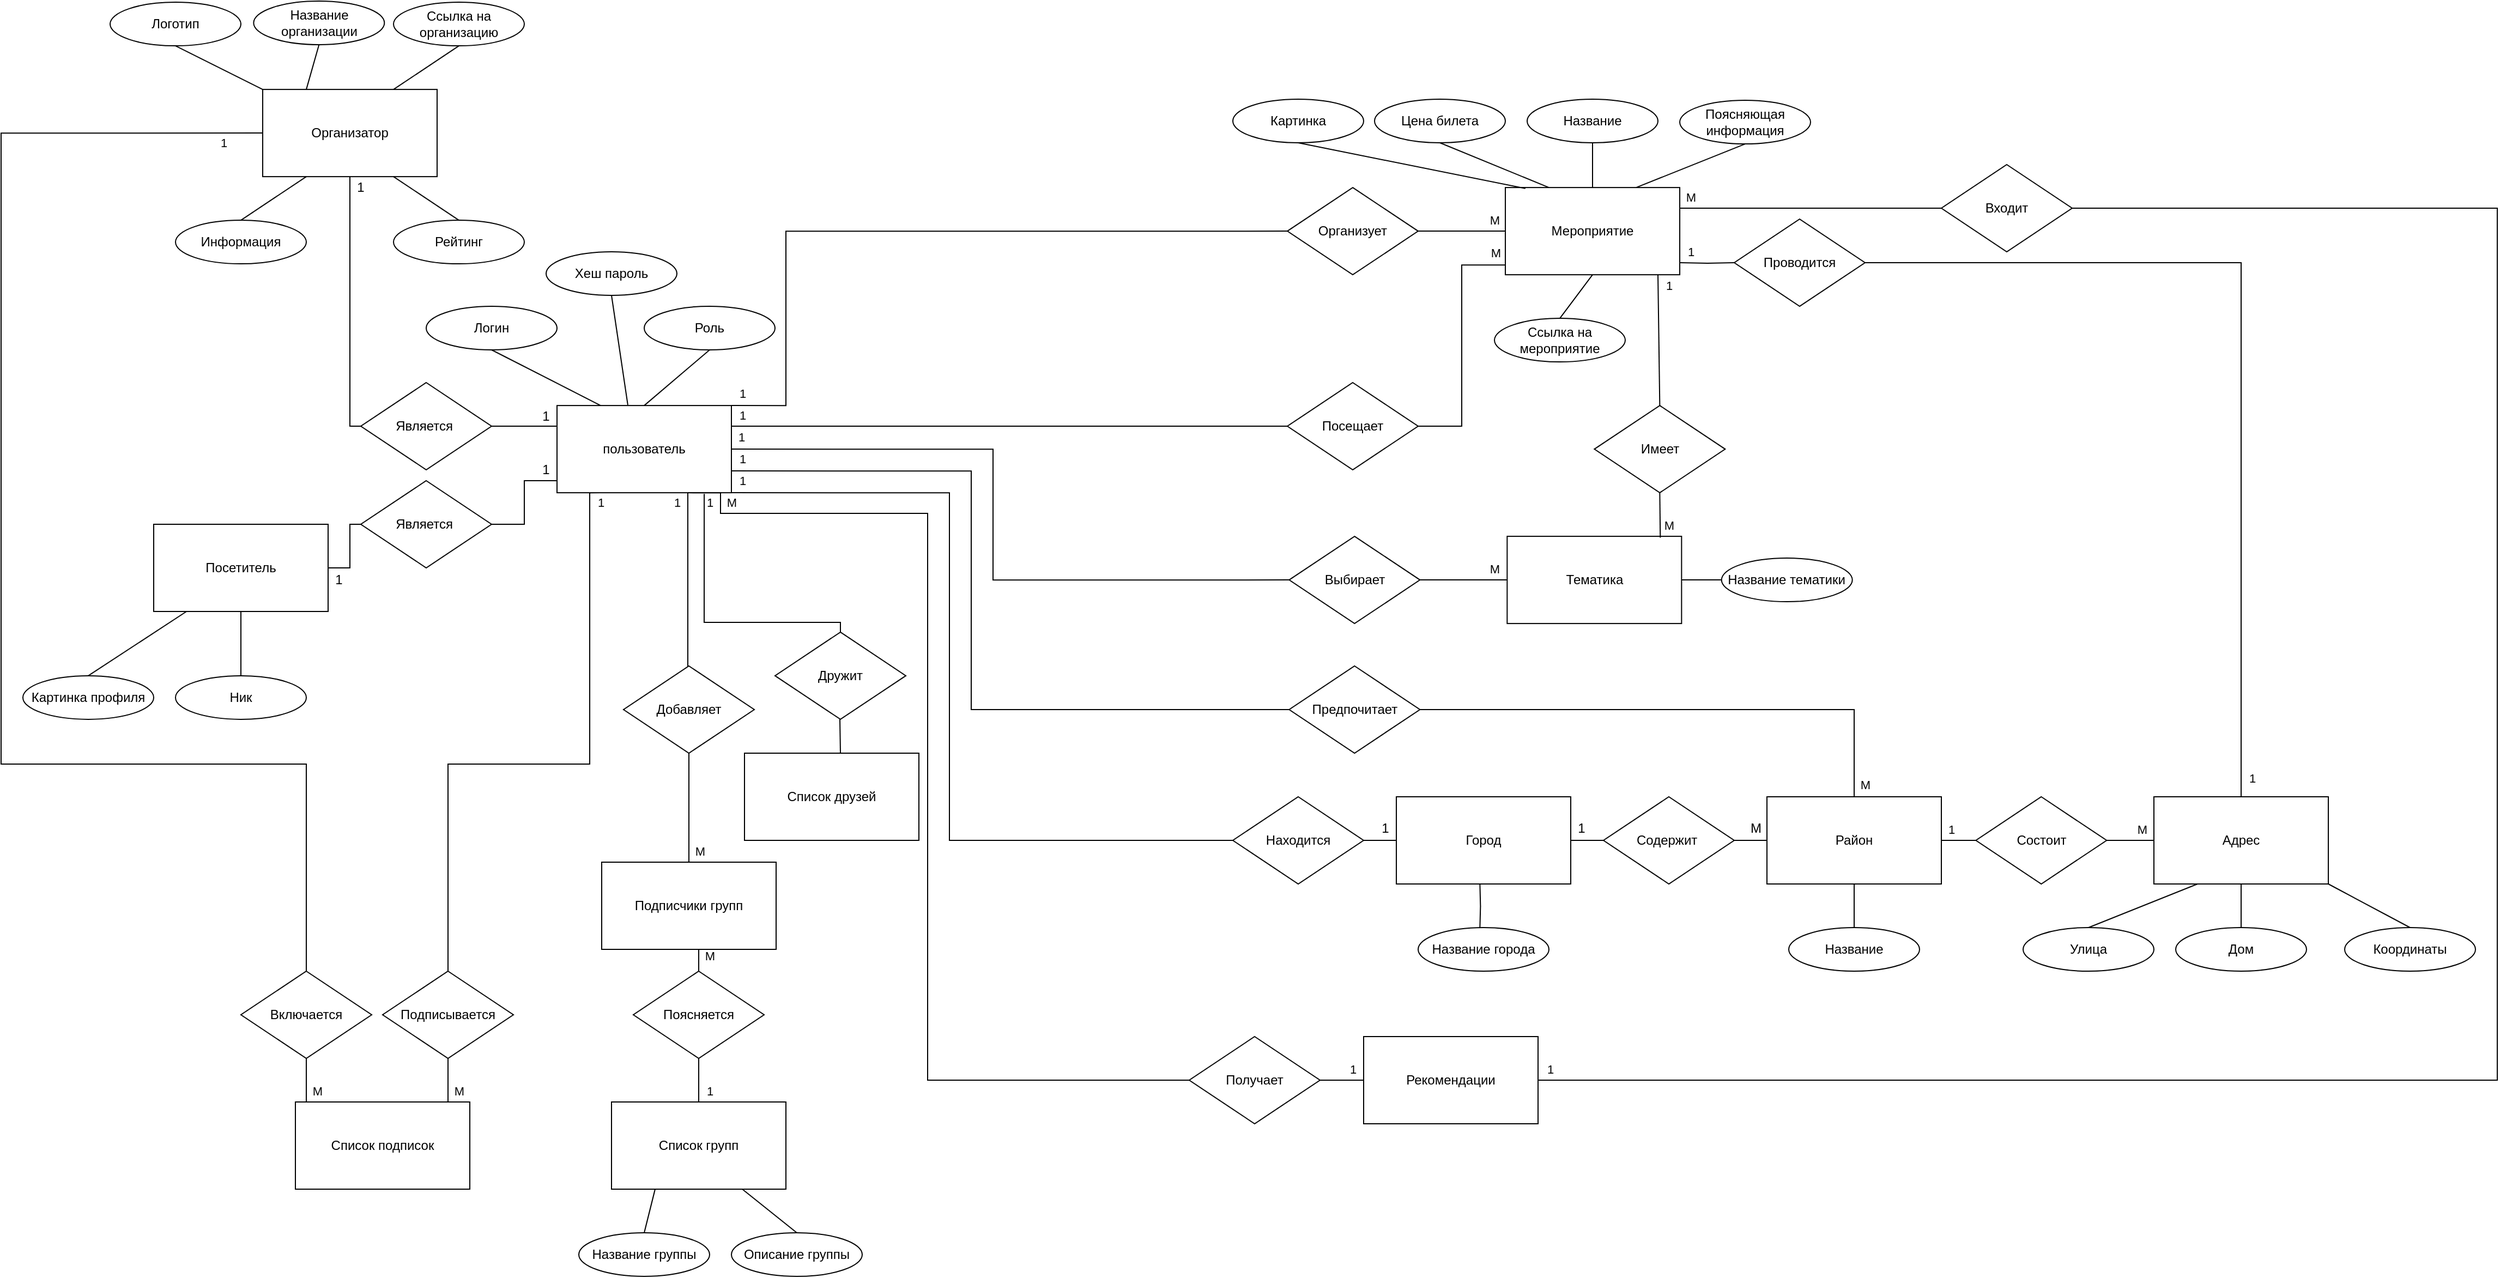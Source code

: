 <mxfile version="12.6.5" type="device"><diagram id="1DTD274Tgz8kvQ6o3qau" name="Page-1"><mxGraphModel dx="2500" dy="967" grid="1" gridSize="10" guides="1" tooltips="1" connect="1" arrows="1" fold="1" page="1" pageScale="1" pageWidth="827" pageHeight="1169" math="0" shadow="0"><root><mxCell id="0"/><mxCell id="1" parent="0"/><mxCell id="-Vu4x63cjnjfkevgWhPI-1" value="Организатор" style="rounded=0;whiteSpace=wrap;html=1;" parent="1" vertex="1"><mxGeometry x="-290" y="171.06" width="160" height="80" as="geometry"/></mxCell><mxCell id="-Vu4x63cjnjfkevgWhPI-23" value="1" style="edgeStyle=none;rounded=0;orthogonalLoop=1;jettySize=auto;html=1;exitX=0.875;exitY=1;exitDx=0;exitDy=0;entryX=0.5;entryY=0;entryDx=0;entryDy=0;endArrow=none;endFill=0;exitPerimeter=0;" parent="1" source="-Vu4x63cjnjfkevgWhPI-2" target="-Vu4x63cjnjfkevgWhPI-22" edge="1"><mxGeometry x="-0.831" y="10" relative="1" as="geometry"><mxPoint as="offset"/></mxGeometry></mxCell><mxCell id="-Vu4x63cjnjfkevgWhPI-45" value="1" style="edgeStyle=orthogonalEdgeStyle;rounded=0;orthogonalLoop=1;jettySize=auto;html=1;entryX=0;entryY=0.5;entryDx=0;entryDy=0;endArrow=none;endFill=0;" parent="1" target="-Vu4x63cjnjfkevgWhPI-44" edge="1"><mxGeometry x="-0.6" y="10" relative="1" as="geometry"><mxPoint as="offset"/><mxPoint x="1010" y="330" as="sourcePoint"/></mxGeometry></mxCell><mxCell id="MGT0V-9MFwAnS4CI4owS-13" style="edgeStyle=none;rounded=0;orthogonalLoop=1;jettySize=auto;html=1;exitX=0.5;exitY=1;exitDx=0;exitDy=0;entryX=0.5;entryY=0;entryDx=0;entryDy=0;startArrow=none;startFill=0;endArrow=none;endFill=0;" parent="1" source="-Vu4x63cjnjfkevgWhPI-2" target="MGT0V-9MFwAnS4CI4owS-12" edge="1"><mxGeometry relative="1" as="geometry"/></mxCell><mxCell id="MGT0V-9MFwAnS4CI4owS-22" value="М" style="edgeStyle=orthogonalEdgeStyle;rounded=0;orthogonalLoop=1;jettySize=auto;html=1;exitX=1;exitY=0.237;exitDx=0;exitDy=0;entryX=0;entryY=0.5;entryDx=0;entryDy=0;startArrow=none;startFill=0;endArrow=none;endFill=0;exitPerimeter=0;" parent="1" source="-Vu4x63cjnjfkevgWhPI-2" target="MGT0V-9MFwAnS4CI4owS-20" edge="1"><mxGeometry x="-0.917" y="10" relative="1" as="geometry"><mxPoint as="offset"/></mxGeometry></mxCell><mxCell id="-Vu4x63cjnjfkevgWhPI-2" value="Мероприятие" style="rounded=0;whiteSpace=wrap;html=1;" parent="1" vertex="1"><mxGeometry x="850" y="261.06" width="160" height="80" as="geometry"/></mxCell><mxCell id="-Vu4x63cjnjfkevgWhPI-6" value="М" style="edgeStyle=orthogonalEdgeStyle;rounded=0;orthogonalLoop=1;jettySize=auto;html=1;exitX=1;exitY=0.5;exitDx=0;exitDy=0;entryX=0;entryY=0.5;entryDx=0;entryDy=0;endArrow=none;endFill=0;" parent="1" source="-Vu4x63cjnjfkevgWhPI-4" target="-Vu4x63cjnjfkevgWhPI-2" edge="1"><mxGeometry x="0.75" y="10" relative="1" as="geometry"><mxPoint as="offset"/></mxGeometry></mxCell><mxCell id="-Vu4x63cjnjfkevgWhPI-4" value="Организует" style="rhombus;whiteSpace=wrap;html=1;" parent="1" vertex="1"><mxGeometry x="650" y="261.06" width="120" height="80" as="geometry"/></mxCell><mxCell id="-Vu4x63cjnjfkevgWhPI-7" value="Тематика" style="rounded=0;whiteSpace=wrap;html=1;" parent="1" vertex="1"><mxGeometry x="851.67" y="581.06" width="160" height="80" as="geometry"/></mxCell><mxCell id="-Vu4x63cjnjfkevgWhPI-11" style="edgeStyle=none;rounded=0;orthogonalLoop=1;jettySize=auto;html=1;exitX=0.5;exitY=1;exitDx=0;exitDy=0;entryX=0.25;entryY=0;entryDx=0;entryDy=0;endArrow=none;endFill=0;" parent="1" source="-Vu4x63cjnjfkevgWhPI-8" target="-Vu4x63cjnjfkevgWhPI-1" edge="1"><mxGeometry relative="1" as="geometry"/></mxCell><mxCell id="-Vu4x63cjnjfkevgWhPI-8" value="Название организации" style="ellipse;whiteSpace=wrap;html=1;" parent="1" vertex="1"><mxGeometry x="-298.33" y="90" width="120" height="40" as="geometry"/></mxCell><mxCell id="-Vu4x63cjnjfkevgWhPI-10" style="rounded=0;orthogonalLoop=1;jettySize=auto;html=1;exitX=0.5;exitY=1;exitDx=0;exitDy=0;entryX=0.75;entryY=0;entryDx=0;entryDy=0;endArrow=none;endFill=0;" parent="1" source="-Vu4x63cjnjfkevgWhPI-9" target="-Vu4x63cjnjfkevgWhPI-1" edge="1"><mxGeometry relative="1" as="geometry"/></mxCell><mxCell id="-Vu4x63cjnjfkevgWhPI-9" value="Ссылка на организацию" style="ellipse;whiteSpace=wrap;html=1;" parent="1" vertex="1"><mxGeometry x="-170" y="91.06" width="120" height="40" as="geometry"/></mxCell><mxCell id="-Vu4x63cjnjfkevgWhPI-14" style="edgeStyle=none;rounded=0;orthogonalLoop=1;jettySize=auto;html=1;exitX=0.5;exitY=0;exitDx=0;exitDy=0;entryX=0.25;entryY=1;entryDx=0;entryDy=0;endArrow=none;endFill=0;" parent="1" source="-Vu4x63cjnjfkevgWhPI-12" target="-Vu4x63cjnjfkevgWhPI-1" edge="1"><mxGeometry relative="1" as="geometry"/></mxCell><mxCell id="-Vu4x63cjnjfkevgWhPI-12" value="Информация" style="ellipse;whiteSpace=wrap;html=1;" parent="1" vertex="1"><mxGeometry x="-370" y="291.06" width="120" height="40" as="geometry"/></mxCell><mxCell id="-Vu4x63cjnjfkevgWhPI-15" style="edgeStyle=none;rounded=0;orthogonalLoop=1;jettySize=auto;html=1;exitX=0.5;exitY=0;exitDx=0;exitDy=0;entryX=0.75;entryY=1;entryDx=0;entryDy=0;endArrow=none;endFill=0;" parent="1" source="-Vu4x63cjnjfkevgWhPI-13" target="-Vu4x63cjnjfkevgWhPI-1" edge="1"><mxGeometry relative="1" as="geometry"/></mxCell><mxCell id="-Vu4x63cjnjfkevgWhPI-13" value="Рейтинг" style="ellipse;whiteSpace=wrap;html=1;" parent="1" vertex="1"><mxGeometry x="-170" y="291.06" width="120" height="40" as="geometry"/></mxCell><mxCell id="-Vu4x63cjnjfkevgWhPI-20" style="edgeStyle=none;rounded=0;orthogonalLoop=1;jettySize=auto;html=1;exitX=0.5;exitY=1;exitDx=0;exitDy=0;entryX=0.25;entryY=0;entryDx=0;entryDy=0;endArrow=none;endFill=0;" parent="1" source="-Vu4x63cjnjfkevgWhPI-16" target="-Vu4x63cjnjfkevgWhPI-2" edge="1"><mxGeometry relative="1" as="geometry"/></mxCell><mxCell id="-Vu4x63cjnjfkevgWhPI-16" value="Цена билета" style="ellipse;whiteSpace=wrap;html=1;" parent="1" vertex="1"><mxGeometry x="730" y="180" width="120" height="40" as="geometry"/></mxCell><mxCell id="-Vu4x63cjnjfkevgWhPI-19" style="edgeStyle=none;rounded=0;orthogonalLoop=1;jettySize=auto;html=1;exitX=0.5;exitY=1;exitDx=0;exitDy=0;entryX=0.5;entryY=0;entryDx=0;entryDy=0;endArrow=none;endFill=0;" parent="1" source="-Vu4x63cjnjfkevgWhPI-17" target="-Vu4x63cjnjfkevgWhPI-2" edge="1"><mxGeometry relative="1" as="geometry"/></mxCell><mxCell id="-Vu4x63cjnjfkevgWhPI-17" value="Название" style="ellipse;whiteSpace=wrap;html=1;" parent="1" vertex="1"><mxGeometry x="870" y="180" width="120" height="40" as="geometry"/></mxCell><mxCell id="-Vu4x63cjnjfkevgWhPI-21" style="edgeStyle=none;rounded=0;orthogonalLoop=1;jettySize=auto;html=1;exitX=0.5;exitY=1;exitDx=0;exitDy=0;entryX=0.75;entryY=0;entryDx=0;entryDy=0;endArrow=none;endFill=0;" parent="1" source="-Vu4x63cjnjfkevgWhPI-18" target="-Vu4x63cjnjfkevgWhPI-2" edge="1"><mxGeometry relative="1" as="geometry"/></mxCell><mxCell id="-Vu4x63cjnjfkevgWhPI-18" value="Поясняющая информация" style="ellipse;whiteSpace=wrap;html=1;" parent="1" vertex="1"><mxGeometry x="1010" y="181.06" width="120" height="40" as="geometry"/></mxCell><mxCell id="-Vu4x63cjnjfkevgWhPI-24" value="М" style="edgeStyle=none;rounded=0;orthogonalLoop=1;jettySize=auto;html=1;exitX=0.5;exitY=1;exitDx=0;exitDy=0;entryX=0.878;entryY=0.015;entryDx=0;entryDy=0;endArrow=none;endFill=0;entryPerimeter=0;" parent="1" source="-Vu4x63cjnjfkevgWhPI-22" target="-Vu4x63cjnjfkevgWhPI-7" edge="1"><mxGeometry x="0.461" y="8" relative="1" as="geometry"><mxPoint as="offset"/></mxGeometry></mxCell><mxCell id="-Vu4x63cjnjfkevgWhPI-22" value="Имеет" style="rhombus;whiteSpace=wrap;html=1;" parent="1" vertex="1"><mxGeometry x="931.67" y="461.06" width="120" height="80" as="geometry"/></mxCell><mxCell id="-Vu4x63cjnjfkevgWhPI-26" style="edgeStyle=none;rounded=0;orthogonalLoop=1;jettySize=auto;html=1;exitX=0;exitY=0.5;exitDx=0;exitDy=0;entryX=1;entryY=0.5;entryDx=0;entryDy=0;endArrow=none;endFill=0;" parent="1" target="-Vu4x63cjnjfkevgWhPI-7" edge="1"><mxGeometry relative="1" as="geometry"><mxPoint x="1048.34" y="621.06" as="sourcePoint"/></mxGeometry></mxCell><mxCell id="-Vu4x63cjnjfkevgWhPI-27" value="Название тематики" style="ellipse;whiteSpace=wrap;html=1;" parent="1" vertex="1"><mxGeometry x="1048.34" y="601.06" width="120" height="40" as="geometry"/></mxCell><mxCell id="-Vu4x63cjnjfkevgWhPI-70" style="edgeStyle=none;rounded=0;orthogonalLoop=1;jettySize=auto;html=1;exitX=0.5;exitY=1;exitDx=0;exitDy=0;entryX=0.5;entryY=0;entryDx=0;entryDy=0;endArrow=none;endFill=0;" parent="1" source="-Vu4x63cjnjfkevgWhPI-29" target="-Vu4x63cjnjfkevgWhPI-69" edge="1"><mxGeometry relative="1" as="geometry"/></mxCell><mxCell id="-Vu4x63cjnjfkevgWhPI-29" value="Адрес" style="rounded=0;whiteSpace=wrap;html=1;" parent="1" vertex="1"><mxGeometry x="1445" y="820" width="160" height="80" as="geometry"/></mxCell><mxCell id="-Vu4x63cjnjfkevgWhPI-43" value="1" style="edgeStyle=orthogonalEdgeStyle;rounded=0;orthogonalLoop=1;jettySize=auto;html=1;exitX=1;exitY=0.5;exitDx=0;exitDy=0;entryX=0;entryY=0.5;entryDx=0;entryDy=0;endArrow=none;endFill=0;" parent="1" source="-Vu4x63cjnjfkevgWhPI-30" target="-Vu4x63cjnjfkevgWhPI-31" edge="1"><mxGeometry x="-0.455" y="10" relative="1" as="geometry"><mxPoint as="offset"/></mxGeometry></mxCell><mxCell id="-Vu4x63cjnjfkevgWhPI-49" style="edgeStyle=orthogonalEdgeStyle;rounded=0;orthogonalLoop=1;jettySize=auto;html=1;exitX=0.5;exitY=1;exitDx=0;exitDy=0;entryX=0.5;entryY=0;entryDx=0;entryDy=0;endArrow=none;endFill=0;" parent="1" source="-Vu4x63cjnjfkevgWhPI-30" target="-Vu4x63cjnjfkevgWhPI-48" edge="1"><mxGeometry relative="1" as="geometry"/></mxCell><mxCell id="MGT0V-9MFwAnS4CI4owS-10" value="М" style="edgeStyle=orthogonalEdgeStyle;rounded=0;orthogonalLoop=1;jettySize=auto;html=1;exitX=0.5;exitY=0;exitDx=0;exitDy=0;entryX=1;entryY=0.5;entryDx=0;entryDy=0;startArrow=none;startFill=0;endArrow=none;endFill=0;" parent="1" source="-Vu4x63cjnjfkevgWhPI-30" target="MGT0V-9MFwAnS4CI4owS-6" edge="1"><mxGeometry x="-0.958" y="-10" relative="1" as="geometry"><mxPoint y="-1" as="offset"/></mxGeometry></mxCell><mxCell id="-Vu4x63cjnjfkevgWhPI-30" value="Район" style="rounded=0;whiteSpace=wrap;html=1;" parent="1" vertex="1"><mxGeometry x="1090" y="820" width="160" height="80" as="geometry"/></mxCell><mxCell id="-Vu4x63cjnjfkevgWhPI-33" value="М" style="edgeStyle=none;rounded=0;orthogonalLoop=1;jettySize=auto;html=1;exitX=1;exitY=0.5;exitDx=0;exitDy=0;entryX=0;entryY=0.5;entryDx=0;entryDy=0;endArrow=none;endFill=0;" parent="1" source="-Vu4x63cjnjfkevgWhPI-31" target="-Vu4x63cjnjfkevgWhPI-29" edge="1"><mxGeometry x="0.5" y="10" relative="1" as="geometry"><mxPoint as="offset"/></mxGeometry></mxCell><mxCell id="-Vu4x63cjnjfkevgWhPI-31" value="Состоит" style="rhombus;whiteSpace=wrap;html=1;" parent="1" vertex="1"><mxGeometry x="1281.67" y="820" width="120" height="80" as="geometry"/></mxCell><mxCell id="-Vu4x63cjnjfkevgWhPI-37" value="1" style="edgeStyle=orthogonalEdgeStyle;rounded=0;orthogonalLoop=1;jettySize=auto;html=1;entryX=0;entryY=0.5;entryDx=0;entryDy=0;endArrow=none;endFill=0;exitX=1;exitY=1;exitDx=0;exitDy=0;" parent="1" source="vw1s1_mBioO2wG5aP9kJ-17" target="-Vu4x63cjnjfkevgWhPI-36" edge="1"><mxGeometry x="-0.974" y="11" relative="1" as="geometry"><mxPoint as="offset"/><mxPoint x="520" y="860" as="targetPoint"/><mxPoint x="510" y="860" as="sourcePoint"/><Array as="points"><mxPoint x="340" y="541"/><mxPoint x="340" y="860"/></Array></mxGeometry></mxCell><mxCell id="-Vu4x63cjnjfkevgWhPI-42" value="1" style="edgeStyle=orthogonalEdgeStyle;rounded=0;orthogonalLoop=1;jettySize=auto;html=1;exitX=1;exitY=0.5;exitDx=0;exitDy=0;entryX=0;entryY=0.5;entryDx=0;entryDy=0;endArrow=none;endFill=0;" parent="1" source="vw1s1_mBioO2wG5aP9kJ-17" target="-Vu4x63cjnjfkevgWhPI-39" edge="1"><mxGeometry x="-0.968" y="11" relative="1" as="geometry"><mxPoint x="-1" as="offset"/><Array as="points"><mxPoint x="380" y="501"/><mxPoint x="380" y="621"/></Array></mxGeometry></mxCell><mxCell id="-Vu4x63cjnjfkevgWhPI-59" value="1" style="edgeStyle=orthogonalEdgeStyle;rounded=0;orthogonalLoop=1;jettySize=auto;html=1;exitX=1;exitY=0.25;exitDx=0;exitDy=0;entryX=0;entryY=0.5;entryDx=0;entryDy=0;endArrow=none;endFill=0;" parent="1" source="vw1s1_mBioO2wG5aP9kJ-17" target="-Vu4x63cjnjfkevgWhPI-58" edge="1"><mxGeometry x="0.002" y="245" relative="1" as="geometry"><mxPoint x="-245" y="235" as="offset"/><Array as="points"><mxPoint x="140" y="480"/></Array></mxGeometry></mxCell><mxCell id="-Vu4x63cjnjfkevgWhPI-62" style="edgeStyle=orthogonalEdgeStyle;rounded=0;orthogonalLoop=1;jettySize=auto;html=1;exitX=0.5;exitY=1;exitDx=0;exitDy=0;endArrow=none;endFill=0;" parent="1" source="-Vu4x63cjnjfkevgWhPI-35" target="-Vu4x63cjnjfkevgWhPI-64" edge="1"><mxGeometry relative="1" as="geometry"><mxPoint x="-310" y="690" as="targetPoint"/></mxGeometry></mxCell><mxCell id="MGT0V-9MFwAnS4CI4owS-30" value="1" style="edgeStyle=orthogonalEdgeStyle;rounded=0;orthogonalLoop=1;jettySize=auto;html=1;startArrow=none;startFill=0;endArrow=none;endFill=0;entryX=0.5;entryY=0;entryDx=0;entryDy=0;exitX=0.75;exitY=1;exitDx=0;exitDy=0;" parent="1" source="vw1s1_mBioO2wG5aP9kJ-17" target="MGT0V-9MFwAnS4CI4owS-31" edge="1"><mxGeometry x="-0.888" y="-10" relative="1" as="geometry"><mxPoint x="480" y="1050" as="targetPoint"/><mxPoint as="offset"/><mxPoint x="120" y="543" as="sourcePoint"/><Array as="points"><mxPoint x="100" y="700"/></Array></mxGeometry></mxCell><mxCell id="-Vu4x63cjnjfkevgWhPI-35" value="Посетитель" style="rounded=0;whiteSpace=wrap;html=1;" parent="1" vertex="1"><mxGeometry x="-390" y="570" width="160" height="80" as="geometry"/></mxCell><mxCell id="vw1s1_mBioO2wG5aP9kJ-4" style="edgeStyle=orthogonalEdgeStyle;rounded=0;orthogonalLoop=1;jettySize=auto;html=1;exitX=1;exitY=0.5;exitDx=0;exitDy=0;entryX=0;entryY=0.5;entryDx=0;entryDy=0;endArrow=none;endFill=0;" parent="1" source="-Vu4x63cjnjfkevgWhPI-36" target="vw1s1_mBioO2wG5aP9kJ-1" edge="1"><mxGeometry relative="1" as="geometry"/></mxCell><mxCell id="-Vu4x63cjnjfkevgWhPI-36" value="Находится" style="rhombus;whiteSpace=wrap;html=1;" parent="1" vertex="1"><mxGeometry x="600.0" y="820" width="120" height="80" as="geometry"/></mxCell><mxCell id="-Vu4x63cjnjfkevgWhPI-40" value="М" style="edgeStyle=orthogonalEdgeStyle;rounded=0;orthogonalLoop=1;jettySize=auto;html=1;exitX=1;exitY=0.5;exitDx=0;exitDy=0;entryX=0;entryY=0.5;entryDx=0;entryDy=0;endArrow=none;endFill=0;" parent="1" source="-Vu4x63cjnjfkevgWhPI-39" target="-Vu4x63cjnjfkevgWhPI-7" edge="1"><mxGeometry x="0.714" y="10" relative="1" as="geometry"><mxPoint as="offset"/></mxGeometry></mxCell><mxCell id="-Vu4x63cjnjfkevgWhPI-39" value="Выбирает" style="rhombus;whiteSpace=wrap;html=1;" parent="1" vertex="1"><mxGeometry x="651.67" y="581.06" width="120" height="80" as="geometry"/></mxCell><mxCell id="-Vu4x63cjnjfkevgWhPI-46" value="1" style="edgeStyle=orthogonalEdgeStyle;rounded=0;orthogonalLoop=1;jettySize=auto;html=1;exitX=1;exitY=0.5;exitDx=0;exitDy=0;entryX=0.5;entryY=0;entryDx=0;entryDy=0;endArrow=none;endFill=0;" parent="1" source="-Vu4x63cjnjfkevgWhPI-44" target="-Vu4x63cjnjfkevgWhPI-29" edge="1"><mxGeometry x="0.958" y="10" relative="1" as="geometry"><mxPoint as="offset"/></mxGeometry></mxCell><mxCell id="-Vu4x63cjnjfkevgWhPI-44" value="Проводится" style="rhombus;whiteSpace=wrap;html=1;" parent="1" vertex="1"><mxGeometry x="1060.0" y="290" width="120" height="80" as="geometry"/></mxCell><mxCell id="-Vu4x63cjnjfkevgWhPI-48" value="Название" style="ellipse;whiteSpace=wrap;html=1;" parent="1" vertex="1"><mxGeometry x="1110" y="940" width="120" height="40" as="geometry"/></mxCell><mxCell id="-Vu4x63cjnjfkevgWhPI-56" style="rounded=0;orthogonalLoop=1;jettySize=auto;html=1;exitX=0.5;exitY=0;exitDx=0;exitDy=0;entryX=0.25;entryY=1;entryDx=0;entryDy=0;endArrow=none;endFill=0;" parent="1" source="-Vu4x63cjnjfkevgWhPI-53" target="-Vu4x63cjnjfkevgWhPI-29" edge="1"><mxGeometry relative="1" as="geometry"/></mxCell><mxCell id="-Vu4x63cjnjfkevgWhPI-53" value="Улица" style="ellipse;whiteSpace=wrap;html=1;" parent="1" vertex="1"><mxGeometry x="1325" y="940" width="120" height="40" as="geometry"/></mxCell><mxCell id="MGT0V-9MFwAnS4CI4owS-11" style="rounded=0;orthogonalLoop=1;jettySize=auto;html=1;exitX=0.5;exitY=0;exitDx=0;exitDy=0;entryX=1;entryY=1;entryDx=0;entryDy=0;startArrow=none;startFill=0;endArrow=none;endFill=0;" parent="1" source="-Vu4x63cjnjfkevgWhPI-54" target="-Vu4x63cjnjfkevgWhPI-29" edge="1"><mxGeometry relative="1" as="geometry"/></mxCell><mxCell id="-Vu4x63cjnjfkevgWhPI-54" value="Координаты" style="ellipse;whiteSpace=wrap;html=1;" parent="1" vertex="1"><mxGeometry x="1620.0" y="940" width="120" height="40" as="geometry"/></mxCell><mxCell id="-Vu4x63cjnjfkevgWhPI-60" value="М" style="edgeStyle=orthogonalEdgeStyle;rounded=0;orthogonalLoop=1;jettySize=auto;html=1;exitX=1;exitY=0.5;exitDx=0;exitDy=0;entryX=0.001;entryY=0.888;entryDx=0;entryDy=0;endArrow=none;endFill=0;entryPerimeter=0;" parent="1" source="-Vu4x63cjnjfkevgWhPI-58" target="-Vu4x63cjnjfkevgWhPI-2" edge="1"><mxGeometry x="0.918" y="11" relative="1" as="geometry"><mxPoint as="offset"/></mxGeometry></mxCell><mxCell id="-Vu4x63cjnjfkevgWhPI-58" value="Посещает" style="rhombus;whiteSpace=wrap;html=1;" parent="1" vertex="1"><mxGeometry x="650" y="440" width="120" height="80" as="geometry"/></mxCell><mxCell id="-Vu4x63cjnjfkevgWhPI-64" value="Ник" style="ellipse;whiteSpace=wrap;html=1;" parent="1" vertex="1"><mxGeometry x="-370.0" y="708.94" width="120" height="40" as="geometry"/></mxCell><mxCell id="-Vu4x63cjnjfkevgWhPI-69" value="Дом" style="ellipse;whiteSpace=wrap;html=1;" parent="1" vertex="1"><mxGeometry x="1465" y="940" width="120" height="40" as="geometry"/></mxCell><mxCell id="fDcP9cyW_LFcUF8YiNEy-4" value="Логин" style="ellipse;whiteSpace=wrap;html=1;" parent="1" vertex="1"><mxGeometry x="-140" y="370.0" width="120" height="40" as="geometry"/></mxCell><mxCell id="s54amb-JQfBViGN8Nxgb-30" style="rounded=0;orthogonalLoop=1;jettySize=auto;html=1;exitX=0.5;exitY=1;exitDx=0;exitDy=0;entryX=0.406;entryY=-0.007;entryDx=0;entryDy=0;entryPerimeter=0;endArrow=none;endFill=0;" parent="1" source="fDcP9cyW_LFcUF8YiNEy-5" target="vw1s1_mBioO2wG5aP9kJ-17" edge="1"><mxGeometry relative="1" as="geometry"/></mxCell><mxCell id="fDcP9cyW_LFcUF8YiNEy-5" value="Хеш пароль" style="ellipse;whiteSpace=wrap;html=1;" parent="1" vertex="1"><mxGeometry x="-30" y="320.0" width="120" height="40" as="geometry"/></mxCell><mxCell id="vw1s1_mBioO2wG5aP9kJ-6" style="edgeStyle=orthogonalEdgeStyle;rounded=0;orthogonalLoop=1;jettySize=auto;html=1;exitX=1;exitY=0.5;exitDx=0;exitDy=0;entryX=0;entryY=0.5;entryDx=0;entryDy=0;endArrow=none;endFill=0;" parent="1" source="vw1s1_mBioO2wG5aP9kJ-1" target="vw1s1_mBioO2wG5aP9kJ-5" edge="1"><mxGeometry relative="1" as="geometry"/></mxCell><mxCell id="vw1s1_mBioO2wG5aP9kJ-1" value="Город" style="rounded=0;whiteSpace=wrap;html=1;" parent="1" vertex="1"><mxGeometry x="750" y="820" width="160" height="80" as="geometry"/></mxCell><mxCell id="vw1s1_mBioO2wG5aP9kJ-2" style="edgeStyle=orthogonalEdgeStyle;rounded=0;orthogonalLoop=1;jettySize=auto;html=1;exitX=0.5;exitY=1;exitDx=0;exitDy=0;entryX=0.5;entryY=0;entryDx=0;entryDy=0;endArrow=none;endFill=0;" parent="1" edge="1"><mxGeometry relative="1" as="geometry"><mxPoint x="826.67" y="900" as="sourcePoint"/><mxPoint x="826.67" y="940" as="targetPoint"/></mxGeometry></mxCell><mxCell id="vw1s1_mBioO2wG5aP9kJ-3" value="Название города" style="ellipse;whiteSpace=wrap;html=1;" parent="1" vertex="1"><mxGeometry x="770" y="940" width="120" height="40" as="geometry"/></mxCell><mxCell id="vw1s1_mBioO2wG5aP9kJ-7" style="edgeStyle=orthogonalEdgeStyle;rounded=0;orthogonalLoop=1;jettySize=auto;html=1;exitX=1;exitY=0.5;exitDx=0;exitDy=0;entryX=0;entryY=0.5;entryDx=0;entryDy=0;endArrow=none;endFill=0;" parent="1" source="vw1s1_mBioO2wG5aP9kJ-5" target="-Vu4x63cjnjfkevgWhPI-30" edge="1"><mxGeometry relative="1" as="geometry"/></mxCell><mxCell id="vw1s1_mBioO2wG5aP9kJ-5" value="Содержит&amp;nbsp;" style="rhombus;whiteSpace=wrap;html=1;" parent="1" vertex="1"><mxGeometry x="940.0" y="820" width="120" height="80" as="geometry"/></mxCell><mxCell id="vw1s1_mBioO2wG5aP9kJ-10" value="1" style="text;html=1;strokeColor=none;fillColor=none;align=center;verticalAlign=middle;whiteSpace=wrap;rounded=0;" parent="1" vertex="1"><mxGeometry x="720" y="838.94" width="40" height="20" as="geometry"/></mxCell><mxCell id="vw1s1_mBioO2wG5aP9kJ-11" value="1" style="text;html=1;strokeColor=none;fillColor=none;align=center;verticalAlign=middle;whiteSpace=wrap;rounded=0;" parent="1" vertex="1"><mxGeometry x="900" y="838.94" width="40" height="20" as="geometry"/></mxCell><mxCell id="vw1s1_mBioO2wG5aP9kJ-12" value="M" style="text;html=1;strokeColor=none;fillColor=none;align=center;verticalAlign=middle;whiteSpace=wrap;rounded=0;" parent="1" vertex="1"><mxGeometry x="1060" y="838.94" width="40" height="20" as="geometry"/></mxCell><mxCell id="s54amb-JQfBViGN8Nxgb-14" value="1" style="edgeStyle=orthogonalEdgeStyle;rounded=0;orthogonalLoop=1;jettySize=auto;html=1;exitX=1;exitY=0;exitDx=0;exitDy=0;entryX=0;entryY=0.5;entryDx=0;entryDy=0;endArrow=none;endFill=0;" parent="1" source="vw1s1_mBioO2wG5aP9kJ-17" target="-Vu4x63cjnjfkevgWhPI-4" edge="1"><mxGeometry x="-0.818" y="40" relative="1" as="geometry"><Array as="points"><mxPoint x="190" y="461"/><mxPoint x="190" y="301"/></Array><mxPoint as="offset"/></mxGeometry></mxCell><mxCell id="s54amb-JQfBViGN8Nxgb-37" value="1" style="edgeStyle=orthogonalEdgeStyle;rounded=0;orthogonalLoop=1;jettySize=auto;html=1;exitX=0.25;exitY=1;exitDx=0;exitDy=0;entryX=0.5;entryY=0;entryDx=0;entryDy=0;endArrow=none;endFill=0;" parent="1" source="vw1s1_mBioO2wG5aP9kJ-17" target="s54amb-JQfBViGN8Nxgb-34" edge="1"><mxGeometry x="-0.935" y="10" relative="1" as="geometry"><Array as="points"><mxPoint x="10" y="541"/><mxPoint x="10" y="790"/><mxPoint x="-120" y="790"/></Array><mxPoint as="offset"/></mxGeometry></mxCell><mxCell id="vw1s1_mBioO2wG5aP9kJ-17" value="пользователь" style="rounded=0;whiteSpace=wrap;html=1;" parent="1" vertex="1"><mxGeometry x="-20.0" y="461.06" width="160" height="80" as="geometry"/></mxCell><mxCell id="vw1s1_mBioO2wG5aP9kJ-19" style="edgeStyle=none;rounded=0;orthogonalLoop=1;jettySize=auto;html=1;exitX=0.25;exitY=0;exitDx=0;exitDy=0;entryX=0.5;entryY=1;entryDx=0;entryDy=0;endArrow=none;endFill=0;" parent="1" source="vw1s1_mBioO2wG5aP9kJ-17" target="fDcP9cyW_LFcUF8YiNEy-4" edge="1"><mxGeometry relative="1" as="geometry"><mxPoint x="90" y="261.06" as="sourcePoint"/><mxPoint x="110" y="213.63" as="targetPoint"/></mxGeometry></mxCell><mxCell id="MGT0V-9MFwAnS4CI4owS-8" value="1" style="edgeStyle=orthogonalEdgeStyle;rounded=0;orthogonalLoop=1;jettySize=auto;html=1;exitX=0;exitY=0.5;exitDx=0;exitDy=0;entryX=1;entryY=0.75;entryDx=0;entryDy=0;startArrow=none;startFill=0;endArrow=none;endFill=0;" parent="1" source="MGT0V-9MFwAnS4CI4owS-6" target="vw1s1_mBioO2wG5aP9kJ-17" edge="1"><mxGeometry x="0.973" y="-11" relative="1" as="geometry"><mxPoint as="offset"/><Array as="points"><mxPoint x="360" y="740"/><mxPoint x="360" y="521"/></Array></mxGeometry></mxCell><mxCell id="MGT0V-9MFwAnS4CI4owS-6" value="Предпочитает" style="rhombus;whiteSpace=wrap;html=1;" parent="1" vertex="1"><mxGeometry x="651.67" y="700" width="120" height="80" as="geometry"/></mxCell><mxCell id="MGT0V-9MFwAnS4CI4owS-12" value="Ссылка на мероприятие" style="ellipse;whiteSpace=wrap;html=1;" parent="1" vertex="1"><mxGeometry x="840" y="381.06" width="120" height="40" as="geometry"/></mxCell><mxCell id="MGT0V-9MFwAnS4CI4owS-15" style="edgeStyle=none;rounded=0;orthogonalLoop=1;jettySize=auto;html=1;exitX=0.5;exitY=1;exitDx=0;exitDy=0;entryX=0;entryY=0;entryDx=0;entryDy=0;startArrow=none;startFill=0;endArrow=none;endFill=0;" parent="1" source="MGT0V-9MFwAnS4CI4owS-14" target="-Vu4x63cjnjfkevgWhPI-1" edge="1"><mxGeometry relative="1" as="geometry"/></mxCell><mxCell id="MGT0V-9MFwAnS4CI4owS-14" value="Логотип" style="ellipse;whiteSpace=wrap;html=1;" parent="1" vertex="1"><mxGeometry x="-430" y="91.06" width="120" height="40" as="geometry"/></mxCell><mxCell id="MGT0V-9MFwAnS4CI4owS-17" style="edgeStyle=none;rounded=0;orthogonalLoop=1;jettySize=auto;html=1;exitX=0.5;exitY=0;exitDx=0;exitDy=0;entryX=0.188;entryY=1;entryDx=0;entryDy=0;entryPerimeter=0;startArrow=none;startFill=0;endArrow=none;endFill=0;" parent="1" source="MGT0V-9MFwAnS4CI4owS-16" target="-Vu4x63cjnjfkevgWhPI-35" edge="1"><mxGeometry relative="1" as="geometry"/></mxCell><mxCell id="MGT0V-9MFwAnS4CI4owS-16" value="Картинка профиля" style="ellipse;whiteSpace=wrap;html=1;" parent="1" vertex="1"><mxGeometry x="-510.0" y="708.94" width="120" height="40" as="geometry"/></mxCell><mxCell id="MGT0V-9MFwAnS4CI4owS-18" value="Рекомендации" style="rounded=0;whiteSpace=wrap;html=1;" parent="1" vertex="1"><mxGeometry x="720" y="1040" width="160" height="80" as="geometry"/></mxCell><mxCell id="MGT0V-9MFwAnS4CI4owS-23" value="1" style="edgeStyle=orthogonalEdgeStyle;rounded=0;orthogonalLoop=1;jettySize=auto;html=1;exitX=1;exitY=0.5;exitDx=0;exitDy=0;entryX=1;entryY=0.5;entryDx=0;entryDy=0;startArrow=none;startFill=0;endArrow=none;endFill=0;" parent="1" source="MGT0V-9MFwAnS4CI4owS-20" target="MGT0V-9MFwAnS4CI4owS-18" edge="1"><mxGeometry x="0.99" y="-10" relative="1" as="geometry"><Array as="points"><mxPoint x="1760" y="280"/><mxPoint x="1760" y="1080"/></Array><mxPoint as="offset"/></mxGeometry></mxCell><mxCell id="MGT0V-9MFwAnS4CI4owS-20" value="Входит" style="rhombus;whiteSpace=wrap;html=1;" parent="1" vertex="1"><mxGeometry x="1250.0" y="240" width="120" height="80" as="geometry"/></mxCell><mxCell id="MGT0V-9MFwAnS4CI4owS-26" value="1" style="edgeStyle=orthogonalEdgeStyle;rounded=0;orthogonalLoop=1;jettySize=auto;html=1;exitX=1;exitY=0.5;exitDx=0;exitDy=0;entryX=0;entryY=0.5;entryDx=0;entryDy=0;startArrow=none;startFill=0;endArrow=none;endFill=0;" parent="1" source="MGT0V-9MFwAnS4CI4owS-25" target="MGT0V-9MFwAnS4CI4owS-18" edge="1"><mxGeometry x="0.5" y="10" relative="1" as="geometry"><mxPoint as="offset"/></mxGeometry></mxCell><mxCell id="s54amb-JQfBViGN8Nxgb-36" value="М" style="edgeStyle=orthogonalEdgeStyle;rounded=0;orthogonalLoop=1;jettySize=auto;html=1;exitX=0;exitY=0.5;exitDx=0;exitDy=0;entryX=0.75;entryY=1;entryDx=0;entryDy=0;endArrow=none;endFill=0;" parent="1" source="MGT0V-9MFwAnS4CI4owS-25" target="vw1s1_mBioO2wG5aP9kJ-17" edge="1"><mxGeometry x="0.922" y="-10" relative="1" as="geometry"><Array as="points"><mxPoint x="320" y="1080"/><mxPoint x="320" y="560"/><mxPoint x="130" y="560"/><mxPoint x="130" y="541"/></Array><mxPoint as="offset"/></mxGeometry></mxCell><mxCell id="MGT0V-9MFwAnS4CI4owS-25" value="Получает" style="rhombus;whiteSpace=wrap;html=1;" parent="1" vertex="1"><mxGeometry x="560.0" y="1040" width="120" height="80" as="geometry"/></mxCell><mxCell id="s54amb-JQfBViGN8Nxgb-40" value="М" style="edgeStyle=orthogonalEdgeStyle;rounded=0;orthogonalLoop=1;jettySize=auto;html=1;exitX=0.5;exitY=1;exitDx=0;exitDy=0;entryX=0.5;entryY=0;entryDx=0;entryDy=0;endArrow=none;endFill=0;" parent="1" source="MGT0V-9MFwAnS4CI4owS-29" target="s54amb-JQfBViGN8Nxgb-23" edge="1"><mxGeometry y="10" relative="1" as="geometry"><mxPoint as="offset"/></mxGeometry></mxCell><mxCell id="MGT0V-9MFwAnS4CI4owS-29" value="Подписчики групп" style="rounded=0;whiteSpace=wrap;html=1;" parent="1" vertex="1"><mxGeometry x="21" y="880" width="160" height="80" as="geometry"/></mxCell><mxCell id="MGT0V-9MFwAnS4CI4owS-32" value="М" style="edgeStyle=orthogonalEdgeStyle;rounded=0;orthogonalLoop=1;jettySize=auto;html=1;exitX=0.5;exitY=1;exitDx=0;exitDy=0;startArrow=none;startFill=0;endArrow=none;endFill=0;entryX=0.5;entryY=0;entryDx=0;entryDy=0;" parent="1" source="MGT0V-9MFwAnS4CI4owS-31" target="MGT0V-9MFwAnS4CI4owS-29" edge="1"><mxGeometry x="0.8" y="10" relative="1" as="geometry"><mxPoint as="offset"/><mxPoint x="110" y="860" as="targetPoint"/></mxGeometry></mxCell><mxCell id="MGT0V-9MFwAnS4CI4owS-31" value="Добавляет" style="rhombus;whiteSpace=wrap;html=1;" parent="1" vertex="1"><mxGeometry x="41.0" y="700" width="120" height="80" as="geometry"/></mxCell><mxCell id="s54amb-JQfBViGN8Nxgb-5" style="rounded=0;orthogonalLoop=1;jettySize=auto;html=1;exitX=0.5;exitY=1;exitDx=0;exitDy=0;entryX=0.5;entryY=0;entryDx=0;entryDy=0;endArrow=none;endFill=0;" parent="1" source="s54amb-JQfBViGN8Nxgb-2" target="vw1s1_mBioO2wG5aP9kJ-17" edge="1"><mxGeometry relative="1" as="geometry"/></mxCell><mxCell id="s54amb-JQfBViGN8Nxgb-2" value="Роль" style="ellipse;whiteSpace=wrap;html=1;" parent="1" vertex="1"><mxGeometry x="60" y="370.0" width="120" height="40" as="geometry"/></mxCell><mxCell id="s54amb-JQfBViGN8Nxgb-13" style="edgeStyle=none;rounded=0;orthogonalLoop=1;jettySize=auto;html=1;entryX=0.5;entryY=1;entryDx=0;entryDy=0;endArrow=none;endFill=0;" parent="1" target="-Vu4x63cjnjfkevgWhPI-1" edge="1"><mxGeometry relative="1" as="geometry"><mxPoint x="-170" y="480" as="sourcePoint"/><Array as="points"><mxPoint x="-210" y="480"/></Array></mxGeometry></mxCell><mxCell id="s54amb-JQfBViGN8Nxgb-15" style="rounded=0;orthogonalLoop=1;jettySize=auto;html=1;entryX=1;entryY=0.5;entryDx=0;entryDy=0;endArrow=none;endFill=0;exitX=0;exitY=0.5;exitDx=0;exitDy=0;" parent="1" source="8KrRDPnd567AZF4ZnRid-4" target="-Vu4x63cjnjfkevgWhPI-35" edge="1"><mxGeometry relative="1" as="geometry"><mxPoint x="-210" y="540" as="sourcePoint"/><Array as="points"><mxPoint x="-210" y="570"/><mxPoint x="-210" y="610"/></Array></mxGeometry></mxCell><mxCell id="s54amb-JQfBViGN8Nxgb-16" value="Список подписок" style="rounded=0;whiteSpace=wrap;html=1;" parent="1" vertex="1"><mxGeometry x="-260" y="1100" width="160" height="80" as="geometry"/></mxCell><mxCell id="s54amb-JQfBViGN8Nxgb-19" value="1" style="edgeStyle=orthogonalEdgeStyle;rounded=0;orthogonalLoop=1;jettySize=auto;html=1;exitX=0.5;exitY=0;exitDx=0;exitDy=0;endArrow=none;endFill=0;entryX=0;entryY=0.5;entryDx=0;entryDy=0;" parent="1" source="s54amb-JQfBViGN8Nxgb-18" target="-Vu4x63cjnjfkevgWhPI-1" edge="1"><mxGeometry x="0.944" y="-9" relative="1" as="geometry"><Array as="points"><mxPoint x="-250" y="790"/><mxPoint x="-530" y="790"/><mxPoint x="-530" y="211"/></Array><mxPoint as="offset"/><mxPoint x="-50" y="600" as="targetPoint"/></mxGeometry></mxCell><mxCell id="s54amb-JQfBViGN8Nxgb-43" value="М" style="edgeStyle=orthogonalEdgeStyle;rounded=0;orthogonalLoop=1;jettySize=auto;html=1;exitX=0.5;exitY=1;exitDx=0;exitDy=0;entryX=0.25;entryY=0;entryDx=0;entryDy=0;endArrow=none;endFill=0;" parent="1" source="s54amb-JQfBViGN8Nxgb-18" target="s54amb-JQfBViGN8Nxgb-16" edge="1"><mxGeometry x="0.429" y="10" relative="1" as="geometry"><Array as="points"><mxPoint x="-250" y="1100"/></Array><mxPoint as="offset"/></mxGeometry></mxCell><mxCell id="s54amb-JQfBViGN8Nxgb-18" value="&lt;span style=&quot;white-space: normal&quot;&gt;Включается&lt;/span&gt;" style="rhombus;whiteSpace=wrap;html=1;" parent="1" vertex="1"><mxGeometry x="-310.0" y="980" width="120" height="80" as="geometry"/></mxCell><mxCell id="s54amb-JQfBViGN8Nxgb-22" value="Список групп" style="rounded=0;whiteSpace=wrap;html=1;" parent="1" vertex="1"><mxGeometry x="30" y="1100" width="160" height="80" as="geometry"/></mxCell><mxCell id="s54amb-JQfBViGN8Nxgb-41" value="1" style="edgeStyle=orthogonalEdgeStyle;rounded=0;orthogonalLoop=1;jettySize=auto;html=1;exitX=0.5;exitY=1;exitDx=0;exitDy=0;entryX=0.5;entryY=0;entryDx=0;entryDy=0;endArrow=none;endFill=0;" parent="1" source="s54amb-JQfBViGN8Nxgb-23" target="s54amb-JQfBViGN8Nxgb-22" edge="1"><mxGeometry x="0.5" y="10" relative="1" as="geometry"><mxPoint as="offset"/></mxGeometry></mxCell><mxCell id="s54amb-JQfBViGN8Nxgb-23" value="Поясняется" style="rhombus;whiteSpace=wrap;html=1;" parent="1" vertex="1"><mxGeometry x="50.0" y="980" width="120" height="80" as="geometry"/></mxCell><mxCell id="s54amb-JQfBViGN8Nxgb-28" style="edgeStyle=none;rounded=0;orthogonalLoop=1;jettySize=auto;html=1;exitX=0.5;exitY=0;exitDx=0;exitDy=0;entryX=0.25;entryY=1;entryDx=0;entryDy=0;endArrow=none;endFill=0;" parent="1" source="s54amb-JQfBViGN8Nxgb-26" target="s54amb-JQfBViGN8Nxgb-22" edge="1"><mxGeometry relative="1" as="geometry"/></mxCell><mxCell id="s54amb-JQfBViGN8Nxgb-26" value="Название группы" style="ellipse;whiteSpace=wrap;html=1;" parent="1" vertex="1"><mxGeometry x="-5.684e-14" y="1220" width="120" height="40" as="geometry"/></mxCell><mxCell id="s54amb-JQfBViGN8Nxgb-29" style="edgeStyle=none;rounded=0;orthogonalLoop=1;jettySize=auto;html=1;exitX=0.5;exitY=0;exitDx=0;exitDy=0;entryX=0.75;entryY=1;entryDx=0;entryDy=0;endArrow=none;endFill=0;" parent="1" source="s54amb-JQfBViGN8Nxgb-27" target="s54amb-JQfBViGN8Nxgb-22" edge="1"><mxGeometry relative="1" as="geometry"/></mxCell><mxCell id="s54amb-JQfBViGN8Nxgb-27" value="Описание группы" style="ellipse;whiteSpace=wrap;html=1;" parent="1" vertex="1"><mxGeometry x="140.0" y="1220" width="120" height="40" as="geometry"/></mxCell><mxCell id="s54amb-JQfBViGN8Nxgb-42" value="М" style="edgeStyle=orthogonalEdgeStyle;rounded=0;orthogonalLoop=1;jettySize=auto;html=1;exitX=0.5;exitY=1;exitDx=0;exitDy=0;entryX=0.75;entryY=0;entryDx=0;entryDy=0;endArrow=none;endFill=0;" parent="1" source="s54amb-JQfBViGN8Nxgb-34" target="s54amb-JQfBViGN8Nxgb-16" edge="1"><mxGeometry y="10" relative="1" as="geometry"><Array as="points"><mxPoint x="-120" y="1100"/></Array><mxPoint as="offset"/></mxGeometry></mxCell><mxCell id="s54amb-JQfBViGN8Nxgb-34" value="Подписывается" style="rhombus;whiteSpace=wrap;html=1;" parent="1" vertex="1"><mxGeometry x="-180.0" y="980" width="120" height="80" as="geometry"/></mxCell><mxCell id="v_qxMNdr7SnislK36oNC-1" style="edgeStyle=none;rounded=0;orthogonalLoop=1;jettySize=auto;html=1;exitX=0.5;exitY=1;exitDx=0;exitDy=0;entryX=0.115;entryY=0.011;entryDx=0;entryDy=0;endArrow=none;endFill=0;entryPerimeter=0;" parent="1" source="v_qxMNdr7SnislK36oNC-2" target="-Vu4x63cjnjfkevgWhPI-2" edge="1"><mxGeometry relative="1" as="geometry"><mxPoint x="560.0" y="260.0" as="targetPoint"/></mxGeometry></mxCell><mxCell id="v_qxMNdr7SnislK36oNC-2" value="Картинка" style="ellipse;whiteSpace=wrap;html=1;" parent="1" vertex="1"><mxGeometry x="600" y="180" width="120" height="40" as="geometry"/></mxCell><mxCell id="v_qxMNdr7SnislK36oNC-4" value="Дружит" style="rhombus;whiteSpace=wrap;html=1;" parent="1" vertex="1"><mxGeometry x="180.0" y="668.94" width="120" height="80" as="geometry"/></mxCell><mxCell id="v_qxMNdr7SnislK36oNC-5" value="1" style="edgeStyle=orthogonalEdgeStyle;rounded=0;orthogonalLoop=1;jettySize=auto;html=1;startArrow=none;startFill=0;endArrow=none;endFill=0;entryX=0.5;entryY=0;entryDx=0;entryDy=0;exitX=0.844;exitY=1.013;exitDx=0;exitDy=0;exitPerimeter=0;" parent="1" source="vw1s1_mBioO2wG5aP9kJ-17" target="v_qxMNdr7SnislK36oNC-4" edge="1"><mxGeometry x="-0.024" y="110" relative="1" as="geometry"><mxPoint x="111" y="710" as="targetPoint"/><mxPoint as="offset"/><mxPoint x="110" y="551.06" as="sourcePoint"/><Array as="points"><mxPoint x="115" y="660"/><mxPoint x="240" y="660"/></Array></mxGeometry></mxCell><mxCell id="v_qxMNdr7SnislK36oNC-6" value="Список друзей" style="rounded=0;whiteSpace=wrap;html=1;" parent="1" vertex="1"><mxGeometry x="152" y="780" width="160" height="80" as="geometry"/></mxCell><mxCell id="v_qxMNdr7SnislK36oNC-10" style="edgeStyle=orthogonalEdgeStyle;rounded=0;orthogonalLoop=1;jettySize=auto;html=1;exitX=0.5;exitY=1;exitDx=0;exitDy=0;endArrow=none;endFill=0;" parent="1" edge="1"><mxGeometry relative="1" as="geometry"><mxPoint x="239.5" y="748.94" as="sourcePoint"/><mxPoint x="240" y="780" as="targetPoint"/></mxGeometry></mxCell><mxCell id="8KrRDPnd567AZF4ZnRid-1" style="edgeStyle=none;rounded=0;orthogonalLoop=1;jettySize=auto;html=1;exitX=0;exitY=0.5;exitDx=0;exitDy=0;entryX=1;entryY=0.5;entryDx=0;entryDy=0;endArrow=none;endFill=0;" parent="1" target="8KrRDPnd567AZF4ZnRid-4" edge="1"><mxGeometry relative="1" as="geometry"><mxPoint x="-20" y="530" as="sourcePoint"/><mxPoint x="-90" y="530" as="targetPoint"/><Array as="points"><mxPoint x="-50" y="530"/><mxPoint x="-50" y="570"/></Array></mxGeometry></mxCell><mxCell id="8KrRDPnd567AZF4ZnRid-2" style="edgeStyle=none;rounded=0;orthogonalLoop=1;jettySize=auto;html=1;exitX=0;exitY=0.5;exitDx=0;exitDy=0;entryX=1;entryY=0.5;entryDx=0;entryDy=0;endArrow=none;endFill=0;" parent="1" edge="1"><mxGeometry relative="1" as="geometry"><mxPoint x="-20.0" y="479.94" as="sourcePoint"/><mxPoint x="-90.0" y="479.94" as="targetPoint"/></mxGeometry></mxCell><mxCell id="8KrRDPnd567AZF4ZnRid-3" value="Является&amp;nbsp;" style="rhombus;whiteSpace=wrap;html=1;" parent="1" vertex="1"><mxGeometry x="-200.0" y="440" width="120" height="80" as="geometry"/></mxCell><mxCell id="8KrRDPnd567AZF4ZnRid-4" value="Является&amp;nbsp;" style="rhombus;whiteSpace=wrap;html=1;" parent="1" vertex="1"><mxGeometry x="-200.0" y="530" width="120" height="80" as="geometry"/></mxCell><mxCell id="8KrRDPnd567AZF4ZnRid-5" value="1" style="text;html=1;strokeColor=none;fillColor=none;align=center;verticalAlign=middle;whiteSpace=wrap;rounded=0;" parent="1" vertex="1"><mxGeometry x="-50" y="510" width="40" height="20" as="geometry"/></mxCell><mxCell id="8KrRDPnd567AZF4ZnRid-6" value="1" style="text;html=1;strokeColor=none;fillColor=none;align=center;verticalAlign=middle;whiteSpace=wrap;rounded=0;" parent="1" vertex="1"><mxGeometry x="-50" y="461.06" width="40" height="20" as="geometry"/></mxCell><mxCell id="8KrRDPnd567AZF4ZnRid-7" value="1" style="text;html=1;strokeColor=none;fillColor=none;align=center;verticalAlign=middle;whiteSpace=wrap;rounded=0;" parent="1" vertex="1"><mxGeometry x="-220" y="251.06" width="40" height="20" as="geometry"/></mxCell><mxCell id="8KrRDPnd567AZF4ZnRid-8" value="1" style="text;html=1;strokeColor=none;fillColor=none;align=center;verticalAlign=middle;whiteSpace=wrap;rounded=0;" parent="1" vertex="1"><mxGeometry x="-240" y="611.06" width="40" height="20" as="geometry"/></mxCell></root></mxGraphModel></diagram></mxfile>